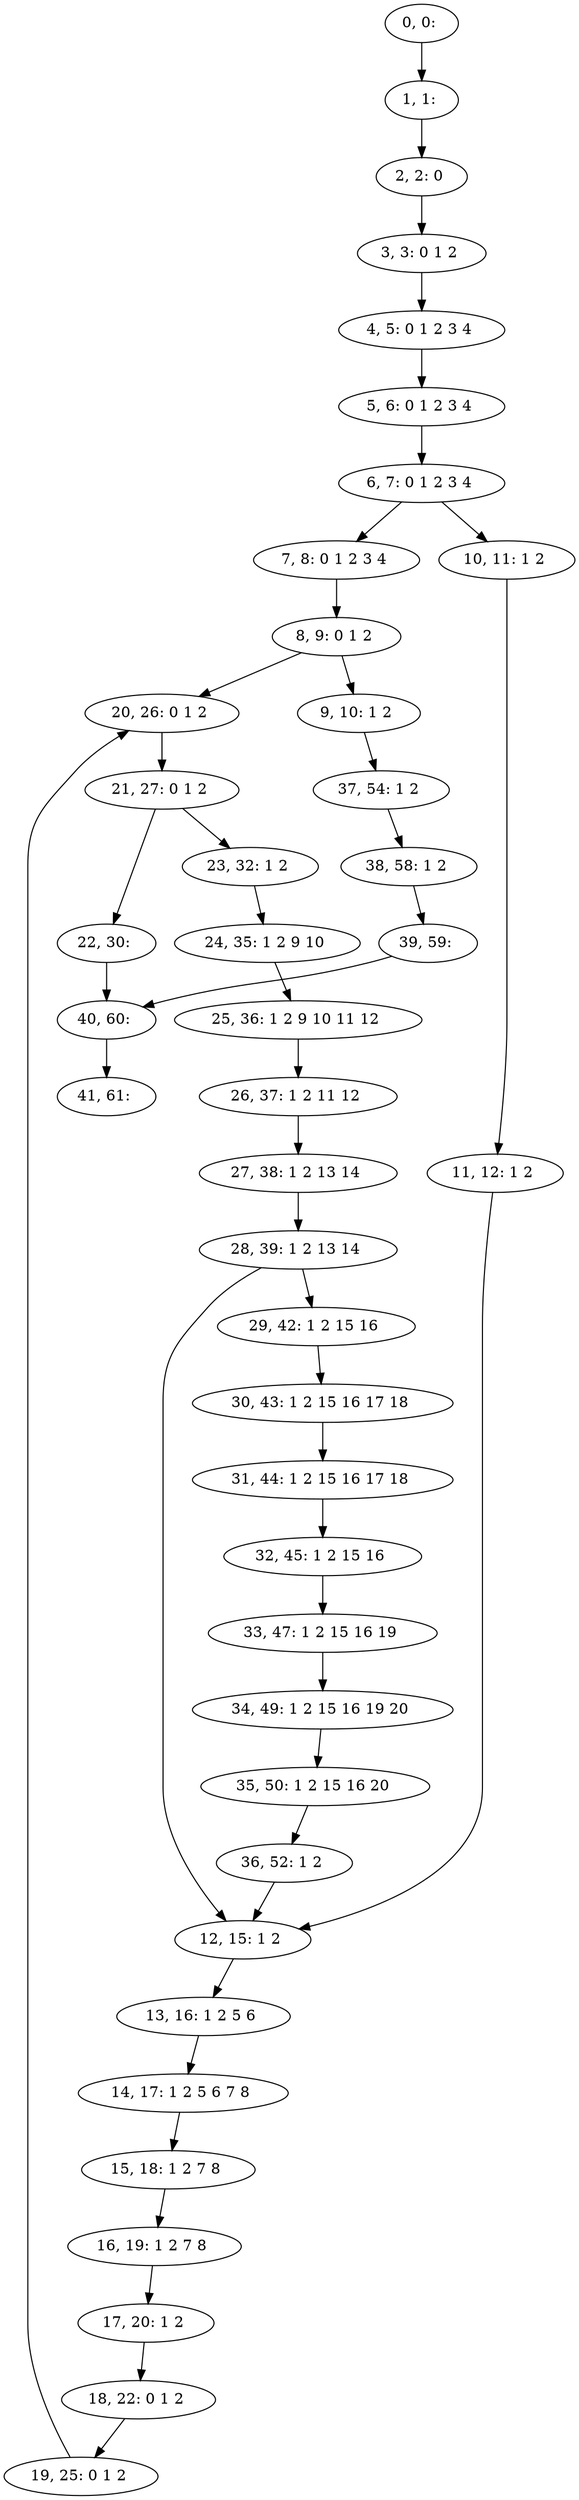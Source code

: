 digraph G {
0[label="0, 0: "];
1[label="1, 1: "];
2[label="2, 2: 0 "];
3[label="3, 3: 0 1 2 "];
4[label="4, 5: 0 1 2 3 4 "];
5[label="5, 6: 0 1 2 3 4 "];
6[label="6, 7: 0 1 2 3 4 "];
7[label="7, 8: 0 1 2 3 4 "];
8[label="8, 9: 0 1 2 "];
9[label="9, 10: 1 2 "];
10[label="10, 11: 1 2 "];
11[label="11, 12: 1 2 "];
12[label="12, 15: 1 2 "];
13[label="13, 16: 1 2 5 6 "];
14[label="14, 17: 1 2 5 6 7 8 "];
15[label="15, 18: 1 2 7 8 "];
16[label="16, 19: 1 2 7 8 "];
17[label="17, 20: 1 2 "];
18[label="18, 22: 0 1 2 "];
19[label="19, 25: 0 1 2 "];
20[label="20, 26: 0 1 2 "];
21[label="21, 27: 0 1 2 "];
22[label="22, 30: "];
23[label="23, 32: 1 2 "];
24[label="24, 35: 1 2 9 10 "];
25[label="25, 36: 1 2 9 10 11 12 "];
26[label="26, 37: 1 2 11 12 "];
27[label="27, 38: 1 2 13 14 "];
28[label="28, 39: 1 2 13 14 "];
29[label="29, 42: 1 2 15 16 "];
30[label="30, 43: 1 2 15 16 17 18 "];
31[label="31, 44: 1 2 15 16 17 18 "];
32[label="32, 45: 1 2 15 16 "];
33[label="33, 47: 1 2 15 16 19 "];
34[label="34, 49: 1 2 15 16 19 20 "];
35[label="35, 50: 1 2 15 16 20 "];
36[label="36, 52: 1 2 "];
37[label="37, 54: 1 2 "];
38[label="38, 58: 1 2 "];
39[label="39, 59: "];
40[label="40, 60: "];
41[label="41, 61: "];
0->1 ;
1->2 ;
2->3 ;
3->4 ;
4->5 ;
5->6 ;
6->7 ;
6->10 ;
7->8 ;
8->9 ;
8->20 ;
9->37 ;
10->11 ;
11->12 ;
12->13 ;
13->14 ;
14->15 ;
15->16 ;
16->17 ;
17->18 ;
18->19 ;
19->20 ;
20->21 ;
21->22 ;
21->23 ;
22->40 ;
23->24 ;
24->25 ;
25->26 ;
26->27 ;
27->28 ;
28->29 ;
28->12 ;
29->30 ;
30->31 ;
31->32 ;
32->33 ;
33->34 ;
34->35 ;
35->36 ;
36->12 ;
37->38 ;
38->39 ;
39->40 ;
40->41 ;
}
